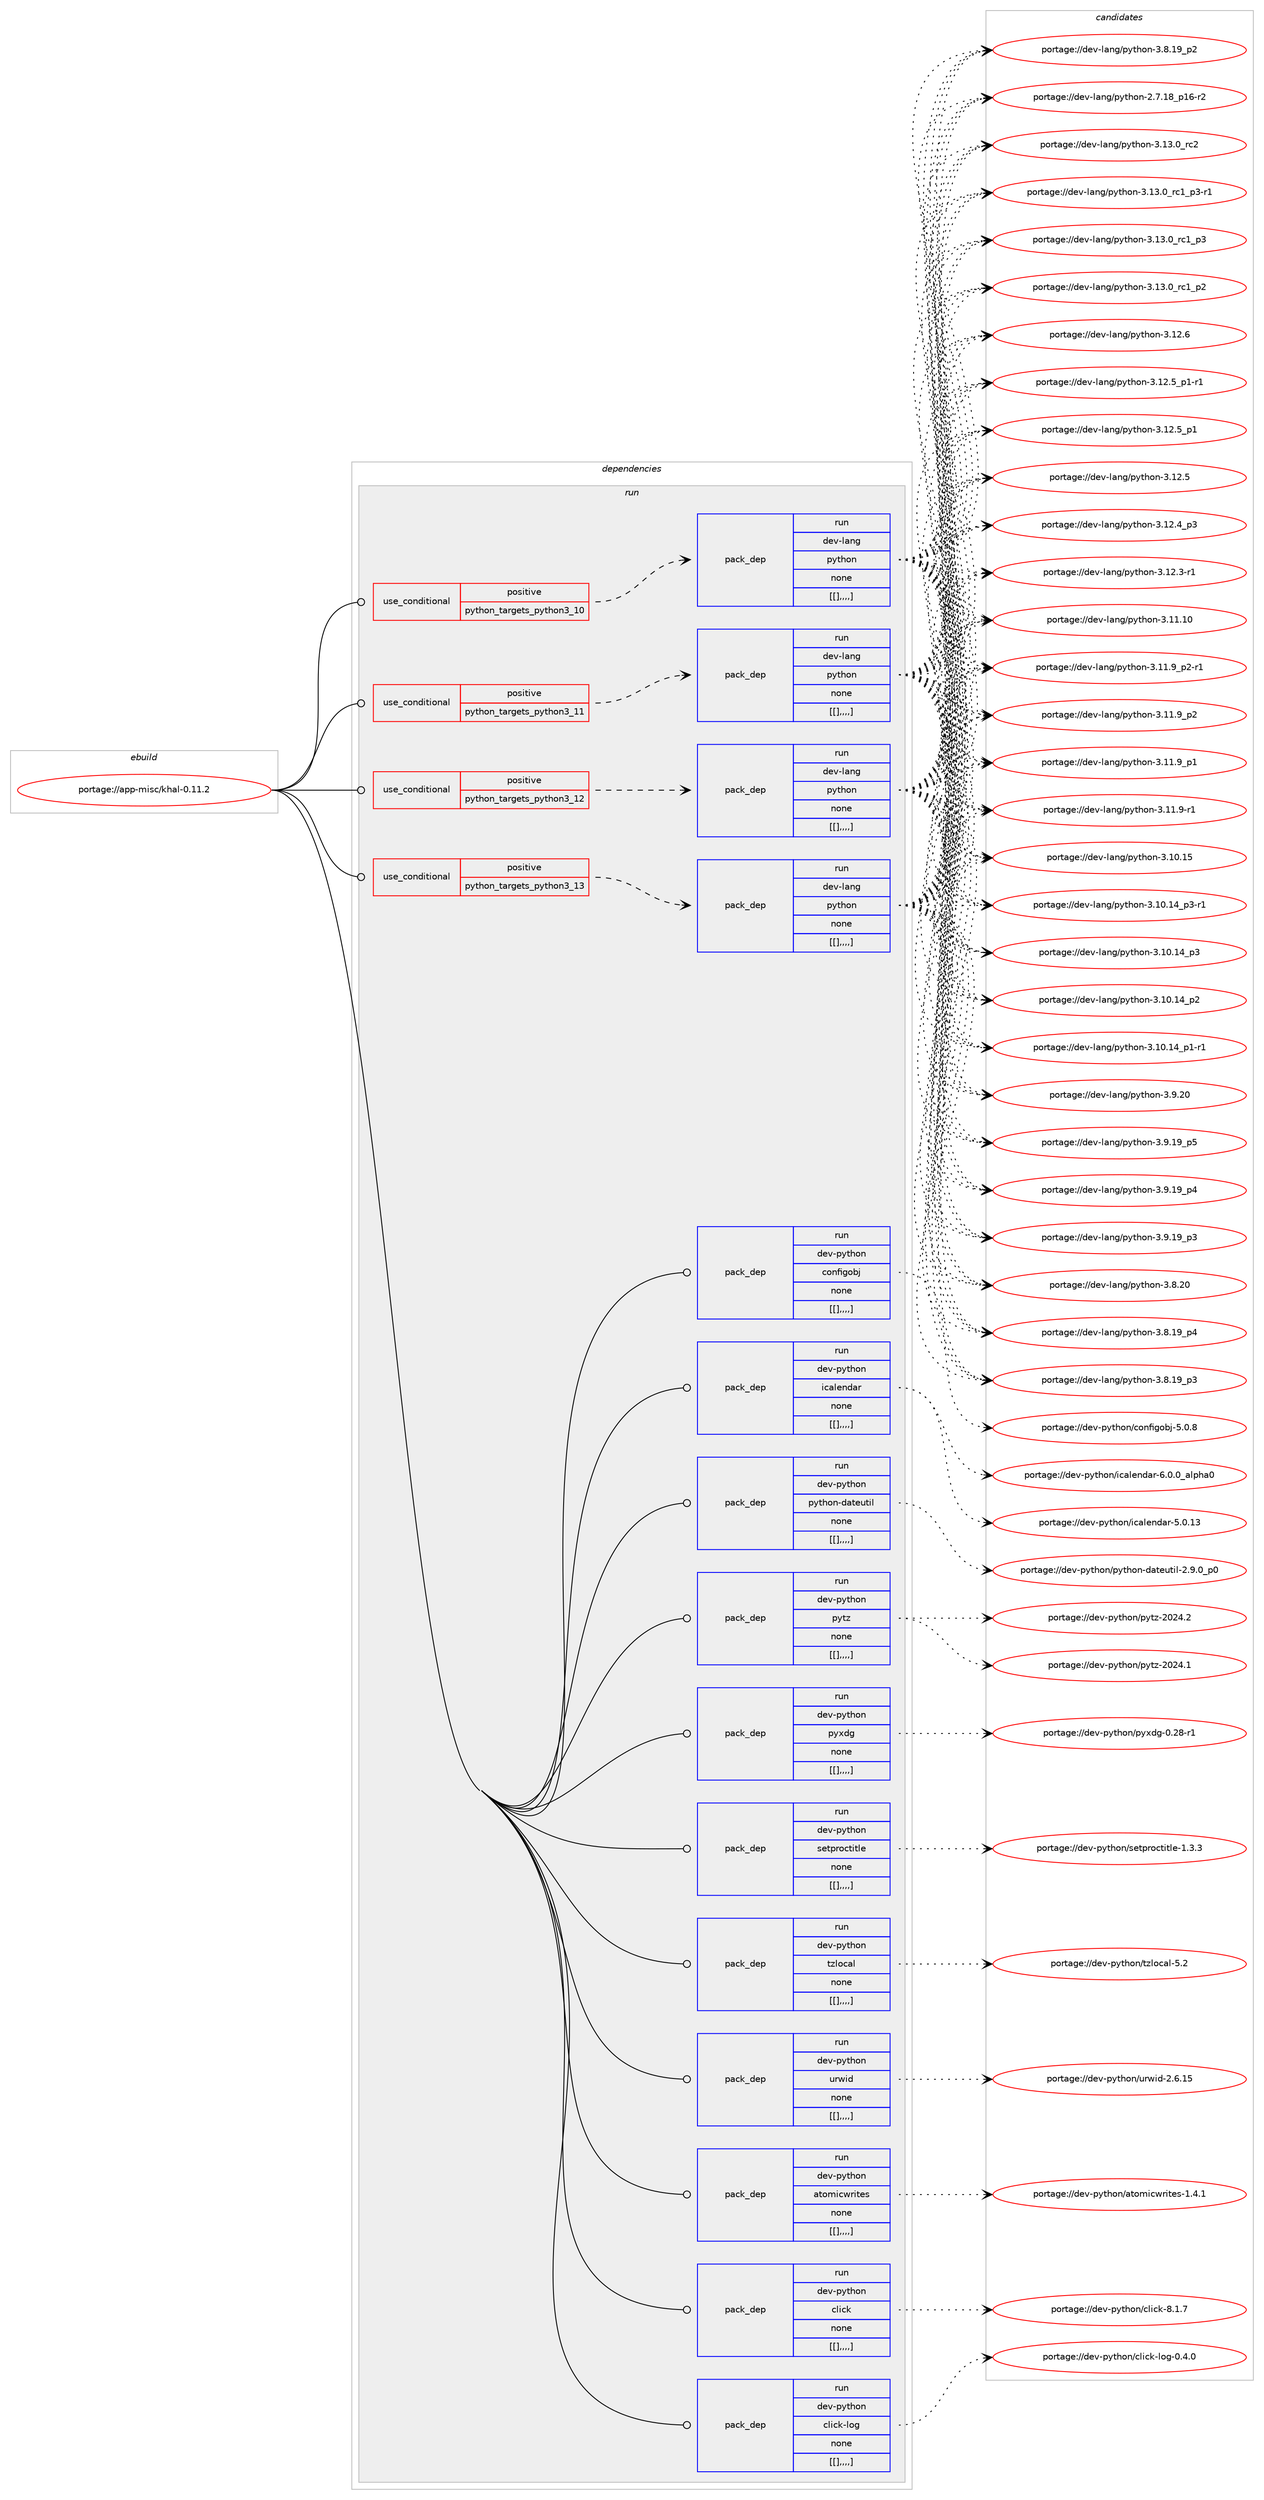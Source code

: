 digraph prolog {

# *************
# Graph options
# *************

newrank=true;
concentrate=true;
compound=true;
graph [rankdir=LR,fontname=Helvetica,fontsize=10,ranksep=1.5];#, ranksep=2.5, nodesep=0.2];
edge  [arrowhead=vee];
node  [fontname=Helvetica,fontsize=10];

# **********
# The ebuild
# **********

subgraph cluster_leftcol {
color=gray;
label=<<i>ebuild</i>>;
id [label="portage://app-misc/khal-0.11.2", color=red, width=4, href="../app-misc/khal-0.11.2.svg"];
}

# ****************
# The dependencies
# ****************

subgraph cluster_midcol {
color=gray;
label=<<i>dependencies</i>>;
subgraph cluster_compile {
fillcolor="#eeeeee";
style=filled;
label=<<i>compile</i>>;
}
subgraph cluster_compileandrun {
fillcolor="#eeeeee";
style=filled;
label=<<i>compile and run</i>>;
}
subgraph cluster_run {
fillcolor="#eeeeee";
style=filled;
label=<<i>run</i>>;
subgraph cond12271 {
dependency42197 [label=<<TABLE BORDER="0" CELLBORDER="1" CELLSPACING="0" CELLPADDING="4"><TR><TD ROWSPAN="3" CELLPADDING="10">use_conditional</TD></TR><TR><TD>positive</TD></TR><TR><TD>python_targets_python3_10</TD></TR></TABLE>>, shape=none, color=red];
subgraph pack29530 {
dependency42198 [label=<<TABLE BORDER="0" CELLBORDER="1" CELLSPACING="0" CELLPADDING="4" WIDTH="220"><TR><TD ROWSPAN="6" CELLPADDING="30">pack_dep</TD></TR><TR><TD WIDTH="110">run</TD></TR><TR><TD>dev-lang</TD></TR><TR><TD>python</TD></TR><TR><TD>none</TD></TR><TR><TD>[[],,,,]</TD></TR></TABLE>>, shape=none, color=blue];
}
dependency42197:e -> dependency42198:w [weight=20,style="dashed",arrowhead="vee"];
}
id:e -> dependency42197:w [weight=20,style="solid",arrowhead="odot"];
subgraph cond12272 {
dependency42199 [label=<<TABLE BORDER="0" CELLBORDER="1" CELLSPACING="0" CELLPADDING="4"><TR><TD ROWSPAN="3" CELLPADDING="10">use_conditional</TD></TR><TR><TD>positive</TD></TR><TR><TD>python_targets_python3_11</TD></TR></TABLE>>, shape=none, color=red];
subgraph pack29531 {
dependency42200 [label=<<TABLE BORDER="0" CELLBORDER="1" CELLSPACING="0" CELLPADDING="4" WIDTH="220"><TR><TD ROWSPAN="6" CELLPADDING="30">pack_dep</TD></TR><TR><TD WIDTH="110">run</TD></TR><TR><TD>dev-lang</TD></TR><TR><TD>python</TD></TR><TR><TD>none</TD></TR><TR><TD>[[],,,,]</TD></TR></TABLE>>, shape=none, color=blue];
}
dependency42199:e -> dependency42200:w [weight=20,style="dashed",arrowhead="vee"];
}
id:e -> dependency42199:w [weight=20,style="solid",arrowhead="odot"];
subgraph cond12273 {
dependency42201 [label=<<TABLE BORDER="0" CELLBORDER="1" CELLSPACING="0" CELLPADDING="4"><TR><TD ROWSPAN="3" CELLPADDING="10">use_conditional</TD></TR><TR><TD>positive</TD></TR><TR><TD>python_targets_python3_12</TD></TR></TABLE>>, shape=none, color=red];
subgraph pack29532 {
dependency42202 [label=<<TABLE BORDER="0" CELLBORDER="1" CELLSPACING="0" CELLPADDING="4" WIDTH="220"><TR><TD ROWSPAN="6" CELLPADDING="30">pack_dep</TD></TR><TR><TD WIDTH="110">run</TD></TR><TR><TD>dev-lang</TD></TR><TR><TD>python</TD></TR><TR><TD>none</TD></TR><TR><TD>[[],,,,]</TD></TR></TABLE>>, shape=none, color=blue];
}
dependency42201:e -> dependency42202:w [weight=20,style="dashed",arrowhead="vee"];
}
id:e -> dependency42201:w [weight=20,style="solid",arrowhead="odot"];
subgraph cond12274 {
dependency42203 [label=<<TABLE BORDER="0" CELLBORDER="1" CELLSPACING="0" CELLPADDING="4"><TR><TD ROWSPAN="3" CELLPADDING="10">use_conditional</TD></TR><TR><TD>positive</TD></TR><TR><TD>python_targets_python3_13</TD></TR></TABLE>>, shape=none, color=red];
subgraph pack29533 {
dependency42204 [label=<<TABLE BORDER="0" CELLBORDER="1" CELLSPACING="0" CELLPADDING="4" WIDTH="220"><TR><TD ROWSPAN="6" CELLPADDING="30">pack_dep</TD></TR><TR><TD WIDTH="110">run</TD></TR><TR><TD>dev-lang</TD></TR><TR><TD>python</TD></TR><TR><TD>none</TD></TR><TR><TD>[[],,,,]</TD></TR></TABLE>>, shape=none, color=blue];
}
dependency42203:e -> dependency42204:w [weight=20,style="dashed",arrowhead="vee"];
}
id:e -> dependency42203:w [weight=20,style="solid",arrowhead="odot"];
subgraph pack29534 {
dependency42205 [label=<<TABLE BORDER="0" CELLBORDER="1" CELLSPACING="0" CELLPADDING="4" WIDTH="220"><TR><TD ROWSPAN="6" CELLPADDING="30">pack_dep</TD></TR><TR><TD WIDTH="110">run</TD></TR><TR><TD>dev-python</TD></TR><TR><TD>atomicwrites</TD></TR><TR><TD>none</TD></TR><TR><TD>[[],,,,]</TD></TR></TABLE>>, shape=none, color=blue];
}
id:e -> dependency42205:w [weight=20,style="solid",arrowhead="odot"];
subgraph pack29535 {
dependency42206 [label=<<TABLE BORDER="0" CELLBORDER="1" CELLSPACING="0" CELLPADDING="4" WIDTH="220"><TR><TD ROWSPAN="6" CELLPADDING="30">pack_dep</TD></TR><TR><TD WIDTH="110">run</TD></TR><TR><TD>dev-python</TD></TR><TR><TD>click</TD></TR><TR><TD>none</TD></TR><TR><TD>[[],,,,]</TD></TR></TABLE>>, shape=none, color=blue];
}
id:e -> dependency42206:w [weight=20,style="solid",arrowhead="odot"];
subgraph pack29536 {
dependency42207 [label=<<TABLE BORDER="0" CELLBORDER="1" CELLSPACING="0" CELLPADDING="4" WIDTH="220"><TR><TD ROWSPAN="6" CELLPADDING="30">pack_dep</TD></TR><TR><TD WIDTH="110">run</TD></TR><TR><TD>dev-python</TD></TR><TR><TD>click-log</TD></TR><TR><TD>none</TD></TR><TR><TD>[[],,,,]</TD></TR></TABLE>>, shape=none, color=blue];
}
id:e -> dependency42207:w [weight=20,style="solid",arrowhead="odot"];
subgraph pack29537 {
dependency42208 [label=<<TABLE BORDER="0" CELLBORDER="1" CELLSPACING="0" CELLPADDING="4" WIDTH="220"><TR><TD ROWSPAN="6" CELLPADDING="30">pack_dep</TD></TR><TR><TD WIDTH="110">run</TD></TR><TR><TD>dev-python</TD></TR><TR><TD>configobj</TD></TR><TR><TD>none</TD></TR><TR><TD>[[],,,,]</TD></TR></TABLE>>, shape=none, color=blue];
}
id:e -> dependency42208:w [weight=20,style="solid",arrowhead="odot"];
subgraph pack29538 {
dependency42209 [label=<<TABLE BORDER="0" CELLBORDER="1" CELLSPACING="0" CELLPADDING="4" WIDTH="220"><TR><TD ROWSPAN="6" CELLPADDING="30">pack_dep</TD></TR><TR><TD WIDTH="110">run</TD></TR><TR><TD>dev-python</TD></TR><TR><TD>icalendar</TD></TR><TR><TD>none</TD></TR><TR><TD>[[],,,,]</TD></TR></TABLE>>, shape=none, color=blue];
}
id:e -> dependency42209:w [weight=20,style="solid",arrowhead="odot"];
subgraph pack29539 {
dependency42210 [label=<<TABLE BORDER="0" CELLBORDER="1" CELLSPACING="0" CELLPADDING="4" WIDTH="220"><TR><TD ROWSPAN="6" CELLPADDING="30">pack_dep</TD></TR><TR><TD WIDTH="110">run</TD></TR><TR><TD>dev-python</TD></TR><TR><TD>python-dateutil</TD></TR><TR><TD>none</TD></TR><TR><TD>[[],,,,]</TD></TR></TABLE>>, shape=none, color=blue];
}
id:e -> dependency42210:w [weight=20,style="solid",arrowhead="odot"];
subgraph pack29540 {
dependency42211 [label=<<TABLE BORDER="0" CELLBORDER="1" CELLSPACING="0" CELLPADDING="4" WIDTH="220"><TR><TD ROWSPAN="6" CELLPADDING="30">pack_dep</TD></TR><TR><TD WIDTH="110">run</TD></TR><TR><TD>dev-python</TD></TR><TR><TD>pytz</TD></TR><TR><TD>none</TD></TR><TR><TD>[[],,,,]</TD></TR></TABLE>>, shape=none, color=blue];
}
id:e -> dependency42211:w [weight=20,style="solid",arrowhead="odot"];
subgraph pack29541 {
dependency42212 [label=<<TABLE BORDER="0" CELLBORDER="1" CELLSPACING="0" CELLPADDING="4" WIDTH="220"><TR><TD ROWSPAN="6" CELLPADDING="30">pack_dep</TD></TR><TR><TD WIDTH="110">run</TD></TR><TR><TD>dev-python</TD></TR><TR><TD>pyxdg</TD></TR><TR><TD>none</TD></TR><TR><TD>[[],,,,]</TD></TR></TABLE>>, shape=none, color=blue];
}
id:e -> dependency42212:w [weight=20,style="solid",arrowhead="odot"];
subgraph pack29542 {
dependency42213 [label=<<TABLE BORDER="0" CELLBORDER="1" CELLSPACING="0" CELLPADDING="4" WIDTH="220"><TR><TD ROWSPAN="6" CELLPADDING="30">pack_dep</TD></TR><TR><TD WIDTH="110">run</TD></TR><TR><TD>dev-python</TD></TR><TR><TD>setproctitle</TD></TR><TR><TD>none</TD></TR><TR><TD>[[],,,,]</TD></TR></TABLE>>, shape=none, color=blue];
}
id:e -> dependency42213:w [weight=20,style="solid",arrowhead="odot"];
subgraph pack29543 {
dependency42214 [label=<<TABLE BORDER="0" CELLBORDER="1" CELLSPACING="0" CELLPADDING="4" WIDTH="220"><TR><TD ROWSPAN="6" CELLPADDING="30">pack_dep</TD></TR><TR><TD WIDTH="110">run</TD></TR><TR><TD>dev-python</TD></TR><TR><TD>tzlocal</TD></TR><TR><TD>none</TD></TR><TR><TD>[[],,,,]</TD></TR></TABLE>>, shape=none, color=blue];
}
id:e -> dependency42214:w [weight=20,style="solid",arrowhead="odot"];
subgraph pack29544 {
dependency42215 [label=<<TABLE BORDER="0" CELLBORDER="1" CELLSPACING="0" CELLPADDING="4" WIDTH="220"><TR><TD ROWSPAN="6" CELLPADDING="30">pack_dep</TD></TR><TR><TD WIDTH="110">run</TD></TR><TR><TD>dev-python</TD></TR><TR><TD>urwid</TD></TR><TR><TD>none</TD></TR><TR><TD>[[],,,,]</TD></TR></TABLE>>, shape=none, color=blue];
}
id:e -> dependency42215:w [weight=20,style="solid",arrowhead="odot"];
}
}

# **************
# The candidates
# **************

subgraph cluster_choices {
rank=same;
color=gray;
label=<<i>candidates</i>>;

subgraph choice29530 {
color=black;
nodesep=1;
choice10010111845108971101034711212111610411111045514649514648951149950 [label="portage://dev-lang/python-3.13.0_rc2", color=red, width=4,href="../dev-lang/python-3.13.0_rc2.svg"];
choice1001011184510897110103471121211161041111104551464951464895114994995112514511449 [label="portage://dev-lang/python-3.13.0_rc1_p3-r1", color=red, width=4,href="../dev-lang/python-3.13.0_rc1_p3-r1.svg"];
choice100101118451089711010347112121116104111110455146495146489511499499511251 [label="portage://dev-lang/python-3.13.0_rc1_p3", color=red, width=4,href="../dev-lang/python-3.13.0_rc1_p3.svg"];
choice100101118451089711010347112121116104111110455146495146489511499499511250 [label="portage://dev-lang/python-3.13.0_rc1_p2", color=red, width=4,href="../dev-lang/python-3.13.0_rc1_p2.svg"];
choice10010111845108971101034711212111610411111045514649504654 [label="portage://dev-lang/python-3.12.6", color=red, width=4,href="../dev-lang/python-3.12.6.svg"];
choice1001011184510897110103471121211161041111104551464950465395112494511449 [label="portage://dev-lang/python-3.12.5_p1-r1", color=red, width=4,href="../dev-lang/python-3.12.5_p1-r1.svg"];
choice100101118451089711010347112121116104111110455146495046539511249 [label="portage://dev-lang/python-3.12.5_p1", color=red, width=4,href="../dev-lang/python-3.12.5_p1.svg"];
choice10010111845108971101034711212111610411111045514649504653 [label="portage://dev-lang/python-3.12.5", color=red, width=4,href="../dev-lang/python-3.12.5.svg"];
choice100101118451089711010347112121116104111110455146495046529511251 [label="portage://dev-lang/python-3.12.4_p3", color=red, width=4,href="../dev-lang/python-3.12.4_p3.svg"];
choice100101118451089711010347112121116104111110455146495046514511449 [label="portage://dev-lang/python-3.12.3-r1", color=red, width=4,href="../dev-lang/python-3.12.3-r1.svg"];
choice1001011184510897110103471121211161041111104551464949464948 [label="portage://dev-lang/python-3.11.10", color=red, width=4,href="../dev-lang/python-3.11.10.svg"];
choice1001011184510897110103471121211161041111104551464949465795112504511449 [label="portage://dev-lang/python-3.11.9_p2-r1", color=red, width=4,href="../dev-lang/python-3.11.9_p2-r1.svg"];
choice100101118451089711010347112121116104111110455146494946579511250 [label="portage://dev-lang/python-3.11.9_p2", color=red, width=4,href="../dev-lang/python-3.11.9_p2.svg"];
choice100101118451089711010347112121116104111110455146494946579511249 [label="portage://dev-lang/python-3.11.9_p1", color=red, width=4,href="../dev-lang/python-3.11.9_p1.svg"];
choice100101118451089711010347112121116104111110455146494946574511449 [label="portage://dev-lang/python-3.11.9-r1", color=red, width=4,href="../dev-lang/python-3.11.9-r1.svg"];
choice1001011184510897110103471121211161041111104551464948464953 [label="portage://dev-lang/python-3.10.15", color=red, width=4,href="../dev-lang/python-3.10.15.svg"];
choice100101118451089711010347112121116104111110455146494846495295112514511449 [label="portage://dev-lang/python-3.10.14_p3-r1", color=red, width=4,href="../dev-lang/python-3.10.14_p3-r1.svg"];
choice10010111845108971101034711212111610411111045514649484649529511251 [label="portage://dev-lang/python-3.10.14_p3", color=red, width=4,href="../dev-lang/python-3.10.14_p3.svg"];
choice10010111845108971101034711212111610411111045514649484649529511250 [label="portage://dev-lang/python-3.10.14_p2", color=red, width=4,href="../dev-lang/python-3.10.14_p2.svg"];
choice100101118451089711010347112121116104111110455146494846495295112494511449 [label="portage://dev-lang/python-3.10.14_p1-r1", color=red, width=4,href="../dev-lang/python-3.10.14_p1-r1.svg"];
choice10010111845108971101034711212111610411111045514657465048 [label="portage://dev-lang/python-3.9.20", color=red, width=4,href="../dev-lang/python-3.9.20.svg"];
choice100101118451089711010347112121116104111110455146574649579511253 [label="portage://dev-lang/python-3.9.19_p5", color=red, width=4,href="../dev-lang/python-3.9.19_p5.svg"];
choice100101118451089711010347112121116104111110455146574649579511252 [label="portage://dev-lang/python-3.9.19_p4", color=red, width=4,href="../dev-lang/python-3.9.19_p4.svg"];
choice100101118451089711010347112121116104111110455146574649579511251 [label="portage://dev-lang/python-3.9.19_p3", color=red, width=4,href="../dev-lang/python-3.9.19_p3.svg"];
choice10010111845108971101034711212111610411111045514656465048 [label="portage://dev-lang/python-3.8.20", color=red, width=4,href="../dev-lang/python-3.8.20.svg"];
choice100101118451089711010347112121116104111110455146564649579511252 [label="portage://dev-lang/python-3.8.19_p4", color=red, width=4,href="../dev-lang/python-3.8.19_p4.svg"];
choice100101118451089711010347112121116104111110455146564649579511251 [label="portage://dev-lang/python-3.8.19_p3", color=red, width=4,href="../dev-lang/python-3.8.19_p3.svg"];
choice100101118451089711010347112121116104111110455146564649579511250 [label="portage://dev-lang/python-3.8.19_p2", color=red, width=4,href="../dev-lang/python-3.8.19_p2.svg"];
choice100101118451089711010347112121116104111110455046554649569511249544511450 [label="portage://dev-lang/python-2.7.18_p16-r2", color=red, width=4,href="../dev-lang/python-2.7.18_p16-r2.svg"];
dependency42198:e -> choice10010111845108971101034711212111610411111045514649514648951149950:w [style=dotted,weight="100"];
dependency42198:e -> choice1001011184510897110103471121211161041111104551464951464895114994995112514511449:w [style=dotted,weight="100"];
dependency42198:e -> choice100101118451089711010347112121116104111110455146495146489511499499511251:w [style=dotted,weight="100"];
dependency42198:e -> choice100101118451089711010347112121116104111110455146495146489511499499511250:w [style=dotted,weight="100"];
dependency42198:e -> choice10010111845108971101034711212111610411111045514649504654:w [style=dotted,weight="100"];
dependency42198:e -> choice1001011184510897110103471121211161041111104551464950465395112494511449:w [style=dotted,weight="100"];
dependency42198:e -> choice100101118451089711010347112121116104111110455146495046539511249:w [style=dotted,weight="100"];
dependency42198:e -> choice10010111845108971101034711212111610411111045514649504653:w [style=dotted,weight="100"];
dependency42198:e -> choice100101118451089711010347112121116104111110455146495046529511251:w [style=dotted,weight="100"];
dependency42198:e -> choice100101118451089711010347112121116104111110455146495046514511449:w [style=dotted,weight="100"];
dependency42198:e -> choice1001011184510897110103471121211161041111104551464949464948:w [style=dotted,weight="100"];
dependency42198:e -> choice1001011184510897110103471121211161041111104551464949465795112504511449:w [style=dotted,weight="100"];
dependency42198:e -> choice100101118451089711010347112121116104111110455146494946579511250:w [style=dotted,weight="100"];
dependency42198:e -> choice100101118451089711010347112121116104111110455146494946579511249:w [style=dotted,weight="100"];
dependency42198:e -> choice100101118451089711010347112121116104111110455146494946574511449:w [style=dotted,weight="100"];
dependency42198:e -> choice1001011184510897110103471121211161041111104551464948464953:w [style=dotted,weight="100"];
dependency42198:e -> choice100101118451089711010347112121116104111110455146494846495295112514511449:w [style=dotted,weight="100"];
dependency42198:e -> choice10010111845108971101034711212111610411111045514649484649529511251:w [style=dotted,weight="100"];
dependency42198:e -> choice10010111845108971101034711212111610411111045514649484649529511250:w [style=dotted,weight="100"];
dependency42198:e -> choice100101118451089711010347112121116104111110455146494846495295112494511449:w [style=dotted,weight="100"];
dependency42198:e -> choice10010111845108971101034711212111610411111045514657465048:w [style=dotted,weight="100"];
dependency42198:e -> choice100101118451089711010347112121116104111110455146574649579511253:w [style=dotted,weight="100"];
dependency42198:e -> choice100101118451089711010347112121116104111110455146574649579511252:w [style=dotted,weight="100"];
dependency42198:e -> choice100101118451089711010347112121116104111110455146574649579511251:w [style=dotted,weight="100"];
dependency42198:e -> choice10010111845108971101034711212111610411111045514656465048:w [style=dotted,weight="100"];
dependency42198:e -> choice100101118451089711010347112121116104111110455146564649579511252:w [style=dotted,weight="100"];
dependency42198:e -> choice100101118451089711010347112121116104111110455146564649579511251:w [style=dotted,weight="100"];
dependency42198:e -> choice100101118451089711010347112121116104111110455146564649579511250:w [style=dotted,weight="100"];
dependency42198:e -> choice100101118451089711010347112121116104111110455046554649569511249544511450:w [style=dotted,weight="100"];
}
subgraph choice29531 {
color=black;
nodesep=1;
choice10010111845108971101034711212111610411111045514649514648951149950 [label="portage://dev-lang/python-3.13.0_rc2", color=red, width=4,href="../dev-lang/python-3.13.0_rc2.svg"];
choice1001011184510897110103471121211161041111104551464951464895114994995112514511449 [label="portage://dev-lang/python-3.13.0_rc1_p3-r1", color=red, width=4,href="../dev-lang/python-3.13.0_rc1_p3-r1.svg"];
choice100101118451089711010347112121116104111110455146495146489511499499511251 [label="portage://dev-lang/python-3.13.0_rc1_p3", color=red, width=4,href="../dev-lang/python-3.13.0_rc1_p3.svg"];
choice100101118451089711010347112121116104111110455146495146489511499499511250 [label="portage://dev-lang/python-3.13.0_rc1_p2", color=red, width=4,href="../dev-lang/python-3.13.0_rc1_p2.svg"];
choice10010111845108971101034711212111610411111045514649504654 [label="portage://dev-lang/python-3.12.6", color=red, width=4,href="../dev-lang/python-3.12.6.svg"];
choice1001011184510897110103471121211161041111104551464950465395112494511449 [label="portage://dev-lang/python-3.12.5_p1-r1", color=red, width=4,href="../dev-lang/python-3.12.5_p1-r1.svg"];
choice100101118451089711010347112121116104111110455146495046539511249 [label="portage://dev-lang/python-3.12.5_p1", color=red, width=4,href="../dev-lang/python-3.12.5_p1.svg"];
choice10010111845108971101034711212111610411111045514649504653 [label="portage://dev-lang/python-3.12.5", color=red, width=4,href="../dev-lang/python-3.12.5.svg"];
choice100101118451089711010347112121116104111110455146495046529511251 [label="portage://dev-lang/python-3.12.4_p3", color=red, width=4,href="../dev-lang/python-3.12.4_p3.svg"];
choice100101118451089711010347112121116104111110455146495046514511449 [label="portage://dev-lang/python-3.12.3-r1", color=red, width=4,href="../dev-lang/python-3.12.3-r1.svg"];
choice1001011184510897110103471121211161041111104551464949464948 [label="portage://dev-lang/python-3.11.10", color=red, width=4,href="../dev-lang/python-3.11.10.svg"];
choice1001011184510897110103471121211161041111104551464949465795112504511449 [label="portage://dev-lang/python-3.11.9_p2-r1", color=red, width=4,href="../dev-lang/python-3.11.9_p2-r1.svg"];
choice100101118451089711010347112121116104111110455146494946579511250 [label="portage://dev-lang/python-3.11.9_p2", color=red, width=4,href="../dev-lang/python-3.11.9_p2.svg"];
choice100101118451089711010347112121116104111110455146494946579511249 [label="portage://dev-lang/python-3.11.9_p1", color=red, width=4,href="../dev-lang/python-3.11.9_p1.svg"];
choice100101118451089711010347112121116104111110455146494946574511449 [label="portage://dev-lang/python-3.11.9-r1", color=red, width=4,href="../dev-lang/python-3.11.9-r1.svg"];
choice1001011184510897110103471121211161041111104551464948464953 [label="portage://dev-lang/python-3.10.15", color=red, width=4,href="../dev-lang/python-3.10.15.svg"];
choice100101118451089711010347112121116104111110455146494846495295112514511449 [label="portage://dev-lang/python-3.10.14_p3-r1", color=red, width=4,href="../dev-lang/python-3.10.14_p3-r1.svg"];
choice10010111845108971101034711212111610411111045514649484649529511251 [label="portage://dev-lang/python-3.10.14_p3", color=red, width=4,href="../dev-lang/python-3.10.14_p3.svg"];
choice10010111845108971101034711212111610411111045514649484649529511250 [label="portage://dev-lang/python-3.10.14_p2", color=red, width=4,href="../dev-lang/python-3.10.14_p2.svg"];
choice100101118451089711010347112121116104111110455146494846495295112494511449 [label="portage://dev-lang/python-3.10.14_p1-r1", color=red, width=4,href="../dev-lang/python-3.10.14_p1-r1.svg"];
choice10010111845108971101034711212111610411111045514657465048 [label="portage://dev-lang/python-3.9.20", color=red, width=4,href="../dev-lang/python-3.9.20.svg"];
choice100101118451089711010347112121116104111110455146574649579511253 [label="portage://dev-lang/python-3.9.19_p5", color=red, width=4,href="../dev-lang/python-3.9.19_p5.svg"];
choice100101118451089711010347112121116104111110455146574649579511252 [label="portage://dev-lang/python-3.9.19_p4", color=red, width=4,href="../dev-lang/python-3.9.19_p4.svg"];
choice100101118451089711010347112121116104111110455146574649579511251 [label="portage://dev-lang/python-3.9.19_p3", color=red, width=4,href="../dev-lang/python-3.9.19_p3.svg"];
choice10010111845108971101034711212111610411111045514656465048 [label="portage://dev-lang/python-3.8.20", color=red, width=4,href="../dev-lang/python-3.8.20.svg"];
choice100101118451089711010347112121116104111110455146564649579511252 [label="portage://dev-lang/python-3.8.19_p4", color=red, width=4,href="../dev-lang/python-3.8.19_p4.svg"];
choice100101118451089711010347112121116104111110455146564649579511251 [label="portage://dev-lang/python-3.8.19_p3", color=red, width=4,href="../dev-lang/python-3.8.19_p3.svg"];
choice100101118451089711010347112121116104111110455146564649579511250 [label="portage://dev-lang/python-3.8.19_p2", color=red, width=4,href="../dev-lang/python-3.8.19_p2.svg"];
choice100101118451089711010347112121116104111110455046554649569511249544511450 [label="portage://dev-lang/python-2.7.18_p16-r2", color=red, width=4,href="../dev-lang/python-2.7.18_p16-r2.svg"];
dependency42200:e -> choice10010111845108971101034711212111610411111045514649514648951149950:w [style=dotted,weight="100"];
dependency42200:e -> choice1001011184510897110103471121211161041111104551464951464895114994995112514511449:w [style=dotted,weight="100"];
dependency42200:e -> choice100101118451089711010347112121116104111110455146495146489511499499511251:w [style=dotted,weight="100"];
dependency42200:e -> choice100101118451089711010347112121116104111110455146495146489511499499511250:w [style=dotted,weight="100"];
dependency42200:e -> choice10010111845108971101034711212111610411111045514649504654:w [style=dotted,weight="100"];
dependency42200:e -> choice1001011184510897110103471121211161041111104551464950465395112494511449:w [style=dotted,weight="100"];
dependency42200:e -> choice100101118451089711010347112121116104111110455146495046539511249:w [style=dotted,weight="100"];
dependency42200:e -> choice10010111845108971101034711212111610411111045514649504653:w [style=dotted,weight="100"];
dependency42200:e -> choice100101118451089711010347112121116104111110455146495046529511251:w [style=dotted,weight="100"];
dependency42200:e -> choice100101118451089711010347112121116104111110455146495046514511449:w [style=dotted,weight="100"];
dependency42200:e -> choice1001011184510897110103471121211161041111104551464949464948:w [style=dotted,weight="100"];
dependency42200:e -> choice1001011184510897110103471121211161041111104551464949465795112504511449:w [style=dotted,weight="100"];
dependency42200:e -> choice100101118451089711010347112121116104111110455146494946579511250:w [style=dotted,weight="100"];
dependency42200:e -> choice100101118451089711010347112121116104111110455146494946579511249:w [style=dotted,weight="100"];
dependency42200:e -> choice100101118451089711010347112121116104111110455146494946574511449:w [style=dotted,weight="100"];
dependency42200:e -> choice1001011184510897110103471121211161041111104551464948464953:w [style=dotted,weight="100"];
dependency42200:e -> choice100101118451089711010347112121116104111110455146494846495295112514511449:w [style=dotted,weight="100"];
dependency42200:e -> choice10010111845108971101034711212111610411111045514649484649529511251:w [style=dotted,weight="100"];
dependency42200:e -> choice10010111845108971101034711212111610411111045514649484649529511250:w [style=dotted,weight="100"];
dependency42200:e -> choice100101118451089711010347112121116104111110455146494846495295112494511449:w [style=dotted,weight="100"];
dependency42200:e -> choice10010111845108971101034711212111610411111045514657465048:w [style=dotted,weight="100"];
dependency42200:e -> choice100101118451089711010347112121116104111110455146574649579511253:w [style=dotted,weight="100"];
dependency42200:e -> choice100101118451089711010347112121116104111110455146574649579511252:w [style=dotted,weight="100"];
dependency42200:e -> choice100101118451089711010347112121116104111110455146574649579511251:w [style=dotted,weight="100"];
dependency42200:e -> choice10010111845108971101034711212111610411111045514656465048:w [style=dotted,weight="100"];
dependency42200:e -> choice100101118451089711010347112121116104111110455146564649579511252:w [style=dotted,weight="100"];
dependency42200:e -> choice100101118451089711010347112121116104111110455146564649579511251:w [style=dotted,weight="100"];
dependency42200:e -> choice100101118451089711010347112121116104111110455146564649579511250:w [style=dotted,weight="100"];
dependency42200:e -> choice100101118451089711010347112121116104111110455046554649569511249544511450:w [style=dotted,weight="100"];
}
subgraph choice29532 {
color=black;
nodesep=1;
choice10010111845108971101034711212111610411111045514649514648951149950 [label="portage://dev-lang/python-3.13.0_rc2", color=red, width=4,href="../dev-lang/python-3.13.0_rc2.svg"];
choice1001011184510897110103471121211161041111104551464951464895114994995112514511449 [label="portage://dev-lang/python-3.13.0_rc1_p3-r1", color=red, width=4,href="../dev-lang/python-3.13.0_rc1_p3-r1.svg"];
choice100101118451089711010347112121116104111110455146495146489511499499511251 [label="portage://dev-lang/python-3.13.0_rc1_p3", color=red, width=4,href="../dev-lang/python-3.13.0_rc1_p3.svg"];
choice100101118451089711010347112121116104111110455146495146489511499499511250 [label="portage://dev-lang/python-3.13.0_rc1_p2", color=red, width=4,href="../dev-lang/python-3.13.0_rc1_p2.svg"];
choice10010111845108971101034711212111610411111045514649504654 [label="portage://dev-lang/python-3.12.6", color=red, width=4,href="../dev-lang/python-3.12.6.svg"];
choice1001011184510897110103471121211161041111104551464950465395112494511449 [label="portage://dev-lang/python-3.12.5_p1-r1", color=red, width=4,href="../dev-lang/python-3.12.5_p1-r1.svg"];
choice100101118451089711010347112121116104111110455146495046539511249 [label="portage://dev-lang/python-3.12.5_p1", color=red, width=4,href="../dev-lang/python-3.12.5_p1.svg"];
choice10010111845108971101034711212111610411111045514649504653 [label="portage://dev-lang/python-3.12.5", color=red, width=4,href="../dev-lang/python-3.12.5.svg"];
choice100101118451089711010347112121116104111110455146495046529511251 [label="portage://dev-lang/python-3.12.4_p3", color=red, width=4,href="../dev-lang/python-3.12.4_p3.svg"];
choice100101118451089711010347112121116104111110455146495046514511449 [label="portage://dev-lang/python-3.12.3-r1", color=red, width=4,href="../dev-lang/python-3.12.3-r1.svg"];
choice1001011184510897110103471121211161041111104551464949464948 [label="portage://dev-lang/python-3.11.10", color=red, width=4,href="../dev-lang/python-3.11.10.svg"];
choice1001011184510897110103471121211161041111104551464949465795112504511449 [label="portage://dev-lang/python-3.11.9_p2-r1", color=red, width=4,href="../dev-lang/python-3.11.9_p2-r1.svg"];
choice100101118451089711010347112121116104111110455146494946579511250 [label="portage://dev-lang/python-3.11.9_p2", color=red, width=4,href="../dev-lang/python-3.11.9_p2.svg"];
choice100101118451089711010347112121116104111110455146494946579511249 [label="portage://dev-lang/python-3.11.9_p1", color=red, width=4,href="../dev-lang/python-3.11.9_p1.svg"];
choice100101118451089711010347112121116104111110455146494946574511449 [label="portage://dev-lang/python-3.11.9-r1", color=red, width=4,href="../dev-lang/python-3.11.9-r1.svg"];
choice1001011184510897110103471121211161041111104551464948464953 [label="portage://dev-lang/python-3.10.15", color=red, width=4,href="../dev-lang/python-3.10.15.svg"];
choice100101118451089711010347112121116104111110455146494846495295112514511449 [label="portage://dev-lang/python-3.10.14_p3-r1", color=red, width=4,href="../dev-lang/python-3.10.14_p3-r1.svg"];
choice10010111845108971101034711212111610411111045514649484649529511251 [label="portage://dev-lang/python-3.10.14_p3", color=red, width=4,href="../dev-lang/python-3.10.14_p3.svg"];
choice10010111845108971101034711212111610411111045514649484649529511250 [label="portage://dev-lang/python-3.10.14_p2", color=red, width=4,href="../dev-lang/python-3.10.14_p2.svg"];
choice100101118451089711010347112121116104111110455146494846495295112494511449 [label="portage://dev-lang/python-3.10.14_p1-r1", color=red, width=4,href="../dev-lang/python-3.10.14_p1-r1.svg"];
choice10010111845108971101034711212111610411111045514657465048 [label="portage://dev-lang/python-3.9.20", color=red, width=4,href="../dev-lang/python-3.9.20.svg"];
choice100101118451089711010347112121116104111110455146574649579511253 [label="portage://dev-lang/python-3.9.19_p5", color=red, width=4,href="../dev-lang/python-3.9.19_p5.svg"];
choice100101118451089711010347112121116104111110455146574649579511252 [label="portage://dev-lang/python-3.9.19_p4", color=red, width=4,href="../dev-lang/python-3.9.19_p4.svg"];
choice100101118451089711010347112121116104111110455146574649579511251 [label="portage://dev-lang/python-3.9.19_p3", color=red, width=4,href="../dev-lang/python-3.9.19_p3.svg"];
choice10010111845108971101034711212111610411111045514656465048 [label="portage://dev-lang/python-3.8.20", color=red, width=4,href="../dev-lang/python-3.8.20.svg"];
choice100101118451089711010347112121116104111110455146564649579511252 [label="portage://dev-lang/python-3.8.19_p4", color=red, width=4,href="../dev-lang/python-3.8.19_p4.svg"];
choice100101118451089711010347112121116104111110455146564649579511251 [label="portage://dev-lang/python-3.8.19_p3", color=red, width=4,href="../dev-lang/python-3.8.19_p3.svg"];
choice100101118451089711010347112121116104111110455146564649579511250 [label="portage://dev-lang/python-3.8.19_p2", color=red, width=4,href="../dev-lang/python-3.8.19_p2.svg"];
choice100101118451089711010347112121116104111110455046554649569511249544511450 [label="portage://dev-lang/python-2.7.18_p16-r2", color=red, width=4,href="../dev-lang/python-2.7.18_p16-r2.svg"];
dependency42202:e -> choice10010111845108971101034711212111610411111045514649514648951149950:w [style=dotted,weight="100"];
dependency42202:e -> choice1001011184510897110103471121211161041111104551464951464895114994995112514511449:w [style=dotted,weight="100"];
dependency42202:e -> choice100101118451089711010347112121116104111110455146495146489511499499511251:w [style=dotted,weight="100"];
dependency42202:e -> choice100101118451089711010347112121116104111110455146495146489511499499511250:w [style=dotted,weight="100"];
dependency42202:e -> choice10010111845108971101034711212111610411111045514649504654:w [style=dotted,weight="100"];
dependency42202:e -> choice1001011184510897110103471121211161041111104551464950465395112494511449:w [style=dotted,weight="100"];
dependency42202:e -> choice100101118451089711010347112121116104111110455146495046539511249:w [style=dotted,weight="100"];
dependency42202:e -> choice10010111845108971101034711212111610411111045514649504653:w [style=dotted,weight="100"];
dependency42202:e -> choice100101118451089711010347112121116104111110455146495046529511251:w [style=dotted,weight="100"];
dependency42202:e -> choice100101118451089711010347112121116104111110455146495046514511449:w [style=dotted,weight="100"];
dependency42202:e -> choice1001011184510897110103471121211161041111104551464949464948:w [style=dotted,weight="100"];
dependency42202:e -> choice1001011184510897110103471121211161041111104551464949465795112504511449:w [style=dotted,weight="100"];
dependency42202:e -> choice100101118451089711010347112121116104111110455146494946579511250:w [style=dotted,weight="100"];
dependency42202:e -> choice100101118451089711010347112121116104111110455146494946579511249:w [style=dotted,weight="100"];
dependency42202:e -> choice100101118451089711010347112121116104111110455146494946574511449:w [style=dotted,weight="100"];
dependency42202:e -> choice1001011184510897110103471121211161041111104551464948464953:w [style=dotted,weight="100"];
dependency42202:e -> choice100101118451089711010347112121116104111110455146494846495295112514511449:w [style=dotted,weight="100"];
dependency42202:e -> choice10010111845108971101034711212111610411111045514649484649529511251:w [style=dotted,weight="100"];
dependency42202:e -> choice10010111845108971101034711212111610411111045514649484649529511250:w [style=dotted,weight="100"];
dependency42202:e -> choice100101118451089711010347112121116104111110455146494846495295112494511449:w [style=dotted,weight="100"];
dependency42202:e -> choice10010111845108971101034711212111610411111045514657465048:w [style=dotted,weight="100"];
dependency42202:e -> choice100101118451089711010347112121116104111110455146574649579511253:w [style=dotted,weight="100"];
dependency42202:e -> choice100101118451089711010347112121116104111110455146574649579511252:w [style=dotted,weight="100"];
dependency42202:e -> choice100101118451089711010347112121116104111110455146574649579511251:w [style=dotted,weight="100"];
dependency42202:e -> choice10010111845108971101034711212111610411111045514656465048:w [style=dotted,weight="100"];
dependency42202:e -> choice100101118451089711010347112121116104111110455146564649579511252:w [style=dotted,weight="100"];
dependency42202:e -> choice100101118451089711010347112121116104111110455146564649579511251:w [style=dotted,weight="100"];
dependency42202:e -> choice100101118451089711010347112121116104111110455146564649579511250:w [style=dotted,weight="100"];
dependency42202:e -> choice100101118451089711010347112121116104111110455046554649569511249544511450:w [style=dotted,weight="100"];
}
subgraph choice29533 {
color=black;
nodesep=1;
choice10010111845108971101034711212111610411111045514649514648951149950 [label="portage://dev-lang/python-3.13.0_rc2", color=red, width=4,href="../dev-lang/python-3.13.0_rc2.svg"];
choice1001011184510897110103471121211161041111104551464951464895114994995112514511449 [label="portage://dev-lang/python-3.13.0_rc1_p3-r1", color=red, width=4,href="../dev-lang/python-3.13.0_rc1_p3-r1.svg"];
choice100101118451089711010347112121116104111110455146495146489511499499511251 [label="portage://dev-lang/python-3.13.0_rc1_p3", color=red, width=4,href="../dev-lang/python-3.13.0_rc1_p3.svg"];
choice100101118451089711010347112121116104111110455146495146489511499499511250 [label="portage://dev-lang/python-3.13.0_rc1_p2", color=red, width=4,href="../dev-lang/python-3.13.0_rc1_p2.svg"];
choice10010111845108971101034711212111610411111045514649504654 [label="portage://dev-lang/python-3.12.6", color=red, width=4,href="../dev-lang/python-3.12.6.svg"];
choice1001011184510897110103471121211161041111104551464950465395112494511449 [label="portage://dev-lang/python-3.12.5_p1-r1", color=red, width=4,href="../dev-lang/python-3.12.5_p1-r1.svg"];
choice100101118451089711010347112121116104111110455146495046539511249 [label="portage://dev-lang/python-3.12.5_p1", color=red, width=4,href="../dev-lang/python-3.12.5_p1.svg"];
choice10010111845108971101034711212111610411111045514649504653 [label="portage://dev-lang/python-3.12.5", color=red, width=4,href="../dev-lang/python-3.12.5.svg"];
choice100101118451089711010347112121116104111110455146495046529511251 [label="portage://dev-lang/python-3.12.4_p3", color=red, width=4,href="../dev-lang/python-3.12.4_p3.svg"];
choice100101118451089711010347112121116104111110455146495046514511449 [label="portage://dev-lang/python-3.12.3-r1", color=red, width=4,href="../dev-lang/python-3.12.3-r1.svg"];
choice1001011184510897110103471121211161041111104551464949464948 [label="portage://dev-lang/python-3.11.10", color=red, width=4,href="../dev-lang/python-3.11.10.svg"];
choice1001011184510897110103471121211161041111104551464949465795112504511449 [label="portage://dev-lang/python-3.11.9_p2-r1", color=red, width=4,href="../dev-lang/python-3.11.9_p2-r1.svg"];
choice100101118451089711010347112121116104111110455146494946579511250 [label="portage://dev-lang/python-3.11.9_p2", color=red, width=4,href="../dev-lang/python-3.11.9_p2.svg"];
choice100101118451089711010347112121116104111110455146494946579511249 [label="portage://dev-lang/python-3.11.9_p1", color=red, width=4,href="../dev-lang/python-3.11.9_p1.svg"];
choice100101118451089711010347112121116104111110455146494946574511449 [label="portage://dev-lang/python-3.11.9-r1", color=red, width=4,href="../dev-lang/python-3.11.9-r1.svg"];
choice1001011184510897110103471121211161041111104551464948464953 [label="portage://dev-lang/python-3.10.15", color=red, width=4,href="../dev-lang/python-3.10.15.svg"];
choice100101118451089711010347112121116104111110455146494846495295112514511449 [label="portage://dev-lang/python-3.10.14_p3-r1", color=red, width=4,href="../dev-lang/python-3.10.14_p3-r1.svg"];
choice10010111845108971101034711212111610411111045514649484649529511251 [label="portage://dev-lang/python-3.10.14_p3", color=red, width=4,href="../dev-lang/python-3.10.14_p3.svg"];
choice10010111845108971101034711212111610411111045514649484649529511250 [label="portage://dev-lang/python-3.10.14_p2", color=red, width=4,href="../dev-lang/python-3.10.14_p2.svg"];
choice100101118451089711010347112121116104111110455146494846495295112494511449 [label="portage://dev-lang/python-3.10.14_p1-r1", color=red, width=4,href="../dev-lang/python-3.10.14_p1-r1.svg"];
choice10010111845108971101034711212111610411111045514657465048 [label="portage://dev-lang/python-3.9.20", color=red, width=4,href="../dev-lang/python-3.9.20.svg"];
choice100101118451089711010347112121116104111110455146574649579511253 [label="portage://dev-lang/python-3.9.19_p5", color=red, width=4,href="../dev-lang/python-3.9.19_p5.svg"];
choice100101118451089711010347112121116104111110455146574649579511252 [label="portage://dev-lang/python-3.9.19_p4", color=red, width=4,href="../dev-lang/python-3.9.19_p4.svg"];
choice100101118451089711010347112121116104111110455146574649579511251 [label="portage://dev-lang/python-3.9.19_p3", color=red, width=4,href="../dev-lang/python-3.9.19_p3.svg"];
choice10010111845108971101034711212111610411111045514656465048 [label="portage://dev-lang/python-3.8.20", color=red, width=4,href="../dev-lang/python-3.8.20.svg"];
choice100101118451089711010347112121116104111110455146564649579511252 [label="portage://dev-lang/python-3.8.19_p4", color=red, width=4,href="../dev-lang/python-3.8.19_p4.svg"];
choice100101118451089711010347112121116104111110455146564649579511251 [label="portage://dev-lang/python-3.8.19_p3", color=red, width=4,href="../dev-lang/python-3.8.19_p3.svg"];
choice100101118451089711010347112121116104111110455146564649579511250 [label="portage://dev-lang/python-3.8.19_p2", color=red, width=4,href="../dev-lang/python-3.8.19_p2.svg"];
choice100101118451089711010347112121116104111110455046554649569511249544511450 [label="portage://dev-lang/python-2.7.18_p16-r2", color=red, width=4,href="../dev-lang/python-2.7.18_p16-r2.svg"];
dependency42204:e -> choice10010111845108971101034711212111610411111045514649514648951149950:w [style=dotted,weight="100"];
dependency42204:e -> choice1001011184510897110103471121211161041111104551464951464895114994995112514511449:w [style=dotted,weight="100"];
dependency42204:e -> choice100101118451089711010347112121116104111110455146495146489511499499511251:w [style=dotted,weight="100"];
dependency42204:e -> choice100101118451089711010347112121116104111110455146495146489511499499511250:w [style=dotted,weight="100"];
dependency42204:e -> choice10010111845108971101034711212111610411111045514649504654:w [style=dotted,weight="100"];
dependency42204:e -> choice1001011184510897110103471121211161041111104551464950465395112494511449:w [style=dotted,weight="100"];
dependency42204:e -> choice100101118451089711010347112121116104111110455146495046539511249:w [style=dotted,weight="100"];
dependency42204:e -> choice10010111845108971101034711212111610411111045514649504653:w [style=dotted,weight="100"];
dependency42204:e -> choice100101118451089711010347112121116104111110455146495046529511251:w [style=dotted,weight="100"];
dependency42204:e -> choice100101118451089711010347112121116104111110455146495046514511449:w [style=dotted,weight="100"];
dependency42204:e -> choice1001011184510897110103471121211161041111104551464949464948:w [style=dotted,weight="100"];
dependency42204:e -> choice1001011184510897110103471121211161041111104551464949465795112504511449:w [style=dotted,weight="100"];
dependency42204:e -> choice100101118451089711010347112121116104111110455146494946579511250:w [style=dotted,weight="100"];
dependency42204:e -> choice100101118451089711010347112121116104111110455146494946579511249:w [style=dotted,weight="100"];
dependency42204:e -> choice100101118451089711010347112121116104111110455146494946574511449:w [style=dotted,weight="100"];
dependency42204:e -> choice1001011184510897110103471121211161041111104551464948464953:w [style=dotted,weight="100"];
dependency42204:e -> choice100101118451089711010347112121116104111110455146494846495295112514511449:w [style=dotted,weight="100"];
dependency42204:e -> choice10010111845108971101034711212111610411111045514649484649529511251:w [style=dotted,weight="100"];
dependency42204:e -> choice10010111845108971101034711212111610411111045514649484649529511250:w [style=dotted,weight="100"];
dependency42204:e -> choice100101118451089711010347112121116104111110455146494846495295112494511449:w [style=dotted,weight="100"];
dependency42204:e -> choice10010111845108971101034711212111610411111045514657465048:w [style=dotted,weight="100"];
dependency42204:e -> choice100101118451089711010347112121116104111110455146574649579511253:w [style=dotted,weight="100"];
dependency42204:e -> choice100101118451089711010347112121116104111110455146574649579511252:w [style=dotted,weight="100"];
dependency42204:e -> choice100101118451089711010347112121116104111110455146574649579511251:w [style=dotted,weight="100"];
dependency42204:e -> choice10010111845108971101034711212111610411111045514656465048:w [style=dotted,weight="100"];
dependency42204:e -> choice100101118451089711010347112121116104111110455146564649579511252:w [style=dotted,weight="100"];
dependency42204:e -> choice100101118451089711010347112121116104111110455146564649579511251:w [style=dotted,weight="100"];
dependency42204:e -> choice100101118451089711010347112121116104111110455146564649579511250:w [style=dotted,weight="100"];
dependency42204:e -> choice100101118451089711010347112121116104111110455046554649569511249544511450:w [style=dotted,weight="100"];
}
subgraph choice29534 {
color=black;
nodesep=1;
choice10010111845112121116104111110479711611110910599119114105116101115454946524649 [label="portage://dev-python/atomicwrites-1.4.1", color=red, width=4,href="../dev-python/atomicwrites-1.4.1.svg"];
dependency42205:e -> choice10010111845112121116104111110479711611110910599119114105116101115454946524649:w [style=dotted,weight="100"];
}
subgraph choice29535 {
color=black;
nodesep=1;
choice10010111845112121116104111110479910810599107455646494655 [label="portage://dev-python/click-8.1.7", color=red, width=4,href="../dev-python/click-8.1.7.svg"];
dependency42206:e -> choice10010111845112121116104111110479910810599107455646494655:w [style=dotted,weight="100"];
}
subgraph choice29536 {
color=black;
nodesep=1;
choice1001011184511212111610411111047991081059910745108111103454846524648 [label="portage://dev-python/click-log-0.4.0", color=red, width=4,href="../dev-python/click-log-0.4.0.svg"];
dependency42207:e -> choice1001011184511212111610411111047991081059910745108111103454846524648:w [style=dotted,weight="100"];
}
subgraph choice29537 {
color=black;
nodesep=1;
choice10010111845112121116104111110479911111010210510311198106455346484656 [label="portage://dev-python/configobj-5.0.8", color=red, width=4,href="../dev-python/configobj-5.0.8.svg"];
dependency42208:e -> choice10010111845112121116104111110479911111010210510311198106455346484656:w [style=dotted,weight="100"];
}
subgraph choice29538 {
color=black;
nodesep=1;
choice100101118451121211161041111104710599971081011101009711445544648464895971081121049748 [label="portage://dev-python/icalendar-6.0.0_alpha0", color=red, width=4,href="../dev-python/icalendar-6.0.0_alpha0.svg"];
choice100101118451121211161041111104710599971081011101009711445534648464951 [label="portage://dev-python/icalendar-5.0.13", color=red, width=4,href="../dev-python/icalendar-5.0.13.svg"];
dependency42209:e -> choice100101118451121211161041111104710599971081011101009711445544648464895971081121049748:w [style=dotted,weight="100"];
dependency42209:e -> choice100101118451121211161041111104710599971081011101009711445534648464951:w [style=dotted,weight="100"];
}
subgraph choice29539 {
color=black;
nodesep=1;
choice100101118451121211161041111104711212111610411111045100971161011171161051084550465746489511248 [label="portage://dev-python/python-dateutil-2.9.0_p0", color=red, width=4,href="../dev-python/python-dateutil-2.9.0_p0.svg"];
dependency42210:e -> choice100101118451121211161041111104711212111610411111045100971161011171161051084550465746489511248:w [style=dotted,weight="100"];
}
subgraph choice29540 {
color=black;
nodesep=1;
choice100101118451121211161041111104711212111612245504850524650 [label="portage://dev-python/pytz-2024.2", color=red, width=4,href="../dev-python/pytz-2024.2.svg"];
choice100101118451121211161041111104711212111612245504850524649 [label="portage://dev-python/pytz-2024.1", color=red, width=4,href="../dev-python/pytz-2024.1.svg"];
dependency42211:e -> choice100101118451121211161041111104711212111612245504850524650:w [style=dotted,weight="100"];
dependency42211:e -> choice100101118451121211161041111104711212111612245504850524649:w [style=dotted,weight="100"];
}
subgraph choice29541 {
color=black;
nodesep=1;
choice100101118451121211161041111104711212112010010345484650564511449 [label="portage://dev-python/pyxdg-0.28-r1", color=red, width=4,href="../dev-python/pyxdg-0.28-r1.svg"];
dependency42212:e -> choice100101118451121211161041111104711212112010010345484650564511449:w [style=dotted,weight="100"];
}
subgraph choice29542 {
color=black;
nodesep=1;
choice100101118451121211161041111104711510111611211411199116105116108101454946514651 [label="portage://dev-python/setproctitle-1.3.3", color=red, width=4,href="../dev-python/setproctitle-1.3.3.svg"];
dependency42213:e -> choice100101118451121211161041111104711510111611211411199116105116108101454946514651:w [style=dotted,weight="100"];
}
subgraph choice29543 {
color=black;
nodesep=1;
choice1001011184511212111610411111047116122108111999710845534650 [label="portage://dev-python/tzlocal-5.2", color=red, width=4,href="../dev-python/tzlocal-5.2.svg"];
dependency42214:e -> choice1001011184511212111610411111047116122108111999710845534650:w [style=dotted,weight="100"];
}
subgraph choice29544 {
color=black;
nodesep=1;
choice100101118451121211161041111104711711411910510045504654464953 [label="portage://dev-python/urwid-2.6.15", color=red, width=4,href="../dev-python/urwid-2.6.15.svg"];
dependency42215:e -> choice100101118451121211161041111104711711411910510045504654464953:w [style=dotted,weight="100"];
}
}

}

